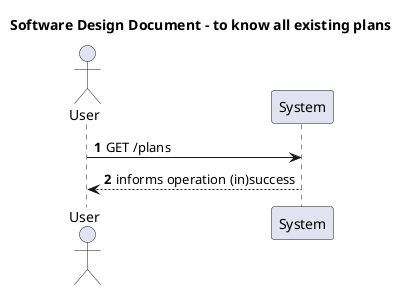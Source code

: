 @startuml
'autocomplete on
autonumber

title Software Design Document - to know all existing plans

actor "User" as Ac
participant "System" as Sys

Ac -> Sys : GET /plans
Sys --> Ac : informs operation (in)success


@enduml


